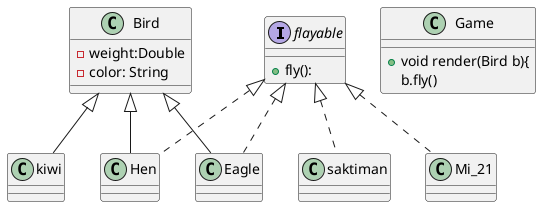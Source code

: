 @startuml
'https://plantuml.com/class-diagram


interface flayable{
+fly():
}
class Bird{
-weight:Double
-color: String

}
class Eagle implements flayable{

}
class Hen extends Bird implements flayable{
}
class kiwi extends Bird{
}

class Mi_21 implements flayable{
}
class saktiman implements flayable{
}
class Game {
+void render(Bird b){
b.fly()
}

Bird <|-- Eagle






@enduml